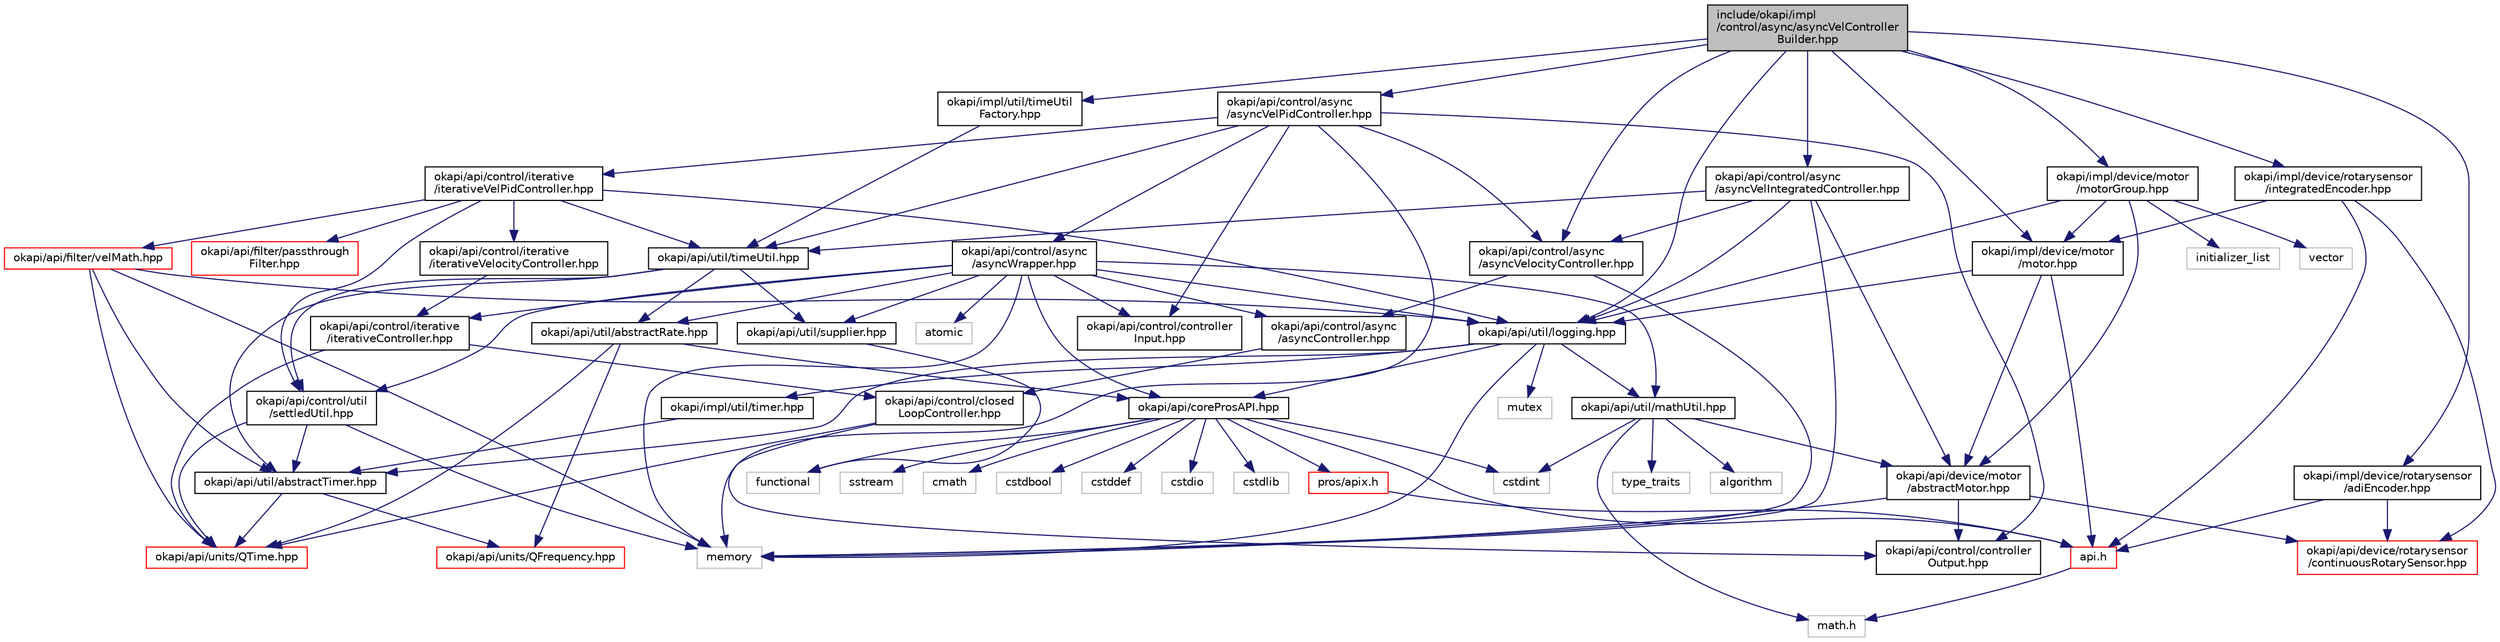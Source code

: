 digraph "include/okapi/impl/control/async/asyncVelControllerBuilder.hpp"
{
 // LATEX_PDF_SIZE
  edge [fontname="Helvetica",fontsize="10",labelfontname="Helvetica",labelfontsize="10"];
  node [fontname="Helvetica",fontsize="10",shape=record];
  Node1 [label="include/okapi/impl\l/control/async/asyncVelController\lBuilder.hpp",height=0.2,width=0.4,color="black", fillcolor="grey75", style="filled", fontcolor="black",tooltip=" "];
  Node1 -> Node2 [color="midnightblue",fontsize="10",style="solid"];
  Node2 [label="okapi/api/control/async\l/asyncVelIntegratedController.hpp",height=0.2,width=0.4,color="black", fillcolor="white", style="filled",URL="$asyncVelIntegratedController_8hpp.html",tooltip=" "];
  Node2 -> Node3 [color="midnightblue",fontsize="10",style="solid"];
  Node3 [label="memory",height=0.2,width=0.4,color="grey75", fillcolor="white", style="filled",tooltip=" "];
  Node2 -> Node4 [color="midnightblue",fontsize="10",style="solid"];
  Node4 [label="okapi/api/control/async\l/asyncVelocityController.hpp",height=0.2,width=0.4,color="black", fillcolor="white", style="filled",URL="$asyncVelocityController_8hpp.html",tooltip=" "];
  Node4 -> Node3 [color="midnightblue",fontsize="10",style="solid"];
  Node4 -> Node5 [color="midnightblue",fontsize="10",style="solid"];
  Node5 [label="okapi/api/control/async\l/asyncController.hpp",height=0.2,width=0.4,color="black", fillcolor="white", style="filled",URL="$asyncController_8hpp.html",tooltip=" "];
  Node5 -> Node6 [color="midnightblue",fontsize="10",style="solid"];
  Node6 [label="okapi/api/control/closed\lLoopController.hpp",height=0.2,width=0.4,color="black", fillcolor="white", style="filled",URL="$closedLoopController_8hpp.html",tooltip=" "];
  Node6 -> Node7 [color="midnightblue",fontsize="10",style="solid"];
  Node7 [label="okapi/api/control/controller\lOutput.hpp",height=0.2,width=0.4,color="black", fillcolor="white", style="filled",URL="$controllerOutput_8hpp.html",tooltip=" "];
  Node6 -> Node8 [color="midnightblue",fontsize="10",style="solid"];
  Node8 [label="okapi/api/units/QTime.hpp",height=0.2,width=0.4,color="red", fillcolor="white", style="filled",URL="$QTime_8hpp.html",tooltip=" "];
  Node2 -> Node12 [color="midnightblue",fontsize="10",style="solid"];
  Node12 [label="okapi/api/device/motor\l/abstractMotor.hpp",height=0.2,width=0.4,color="black", fillcolor="white", style="filled",URL="$abstractMotor_8hpp.html",tooltip=" "];
  Node12 -> Node3 [color="midnightblue",fontsize="10",style="solid"];
  Node12 -> Node7 [color="midnightblue",fontsize="10",style="solid"];
  Node12 -> Node13 [color="midnightblue",fontsize="10",style="solid"];
  Node13 [label="okapi/api/device/rotarysensor\l/continuousRotarySensor.hpp",height=0.2,width=0.4,color="red", fillcolor="white", style="filled",URL="$continuousRotarySensor_8hpp.html",tooltip=" "];
  Node2 -> Node118 [color="midnightblue",fontsize="10",style="solid"];
  Node118 [label="okapi/api/util/logging.hpp",height=0.2,width=0.4,color="black", fillcolor="white", style="filled",URL="$logging_8hpp.html",tooltip=" "];
  Node118 -> Node3 [color="midnightblue",fontsize="10",style="solid"];
  Node118 -> Node119 [color="midnightblue",fontsize="10",style="solid"];
  Node119 [label="mutex",height=0.2,width=0.4,color="grey75", fillcolor="white", style="filled",tooltip=" "];
  Node118 -> Node16 [color="midnightblue",fontsize="10",style="solid"];
  Node16 [label="okapi/api/coreProsAPI.hpp",height=0.2,width=0.4,color="black", fillcolor="white", style="filled",URL="$coreProsAPI_8hpp.html",tooltip=" "];
  Node16 -> Node10 [color="midnightblue",fontsize="10",style="solid"];
  Node10 [label="cmath",height=0.2,width=0.4,color="grey75", fillcolor="white", style="filled",tooltip=" "];
  Node16 -> Node17 [color="midnightblue",fontsize="10",style="solid"];
  Node17 [label="cstdbool",height=0.2,width=0.4,color="grey75", fillcolor="white", style="filled",tooltip=" "];
  Node16 -> Node18 [color="midnightblue",fontsize="10",style="solid"];
  Node18 [label="cstddef",height=0.2,width=0.4,color="grey75", fillcolor="white", style="filled",tooltip=" "];
  Node16 -> Node19 [color="midnightblue",fontsize="10",style="solid"];
  Node19 [label="cstdint",height=0.2,width=0.4,color="grey75", fillcolor="white", style="filled",tooltip=" "];
  Node16 -> Node20 [color="midnightblue",fontsize="10",style="solid"];
  Node20 [label="cstdio",height=0.2,width=0.4,color="grey75", fillcolor="white", style="filled",tooltip=" "];
  Node16 -> Node21 [color="midnightblue",fontsize="10",style="solid"];
  Node21 [label="cstdlib",height=0.2,width=0.4,color="grey75", fillcolor="white", style="filled",tooltip=" "];
  Node16 -> Node22 [color="midnightblue",fontsize="10",style="solid"];
  Node22 [label="functional",height=0.2,width=0.4,color="grey75", fillcolor="white", style="filled",tooltip=" "];
  Node16 -> Node23 [color="midnightblue",fontsize="10",style="solid"];
  Node23 [label="sstream",height=0.2,width=0.4,color="grey75", fillcolor="white", style="filled",tooltip=" "];
  Node16 -> Node24 [color="midnightblue",fontsize="10",style="solid"];
  Node24 [label="api.h",height=0.2,width=0.4,color="red", fillcolor="white", style="filled",URL="$api_8h.html",tooltip=" "];
  Node24 -> Node26 [color="midnightblue",fontsize="10",style="solid"];
  Node26 [label="math.h",height=0.2,width=0.4,color="grey75", fillcolor="white", style="filled",tooltip=" "];
  Node16 -> Node116 [color="midnightblue",fontsize="10",style="solid"];
  Node116 [label="pros/apix.h",height=0.2,width=0.4,color="red", fillcolor="white", style="filled",URL="$apix_8h.html",tooltip=" "];
  Node116 -> Node24 [color="midnightblue",fontsize="10",style="solid"];
  Node118 -> Node120 [color="midnightblue",fontsize="10",style="solid"];
  Node120 [label="okapi/api/util/abstractTimer.hpp",height=0.2,width=0.4,color="black", fillcolor="white", style="filled",URL="$abstractTimer_8hpp.html",tooltip=" "];
  Node120 -> Node121 [color="midnightblue",fontsize="10",style="solid"];
  Node121 [label="okapi/api/units/QFrequency.hpp",height=0.2,width=0.4,color="red", fillcolor="white", style="filled",URL="$QFrequency_8hpp.html",tooltip=" "];
  Node120 -> Node8 [color="midnightblue",fontsize="10",style="solid"];
  Node118 -> Node122 [color="midnightblue",fontsize="10",style="solid"];
  Node122 [label="okapi/api/util/mathUtil.hpp",height=0.2,width=0.4,color="black", fillcolor="white", style="filled",URL="$mathUtil_8hpp.html",tooltip=" "];
  Node122 -> Node26 [color="midnightblue",fontsize="10",style="solid"];
  Node122 -> Node123 [color="midnightblue",fontsize="10",style="solid"];
  Node123 [label="algorithm",height=0.2,width=0.4,color="grey75", fillcolor="white", style="filled",tooltip=" "];
  Node122 -> Node19 [color="midnightblue",fontsize="10",style="solid"];
  Node122 -> Node124 [color="midnightblue",fontsize="10",style="solid"];
  Node124 [label="type_traits",height=0.2,width=0.4,color="grey75", fillcolor="white", style="filled",tooltip=" "];
  Node122 -> Node12 [color="midnightblue",fontsize="10",style="solid"];
  Node118 -> Node125 [color="midnightblue",fontsize="10",style="solid"];
  Node125 [label="okapi/impl/util/timer.hpp",height=0.2,width=0.4,color="black", fillcolor="white", style="filled",URL="$okapi_2impl_2util_2timer_8hpp.html",tooltip=" "];
  Node125 -> Node120 [color="midnightblue",fontsize="10",style="solid"];
  Node2 -> Node126 [color="midnightblue",fontsize="10",style="solid"];
  Node126 [label="okapi/api/util/timeUtil.hpp",height=0.2,width=0.4,color="black", fillcolor="white", style="filled",URL="$timeUtil_8hpp.html",tooltip=" "];
  Node126 -> Node127 [color="midnightblue",fontsize="10",style="solid"];
  Node127 [label="okapi/api/control/util\l/settledUtil.hpp",height=0.2,width=0.4,color="black", fillcolor="white", style="filled",URL="$settledUtil_8hpp.html",tooltip=" "];
  Node127 -> Node3 [color="midnightblue",fontsize="10",style="solid"];
  Node127 -> Node8 [color="midnightblue",fontsize="10",style="solid"];
  Node127 -> Node120 [color="midnightblue",fontsize="10",style="solid"];
  Node126 -> Node128 [color="midnightblue",fontsize="10",style="solid"];
  Node128 [label="okapi/api/util/abstractRate.hpp",height=0.2,width=0.4,color="black", fillcolor="white", style="filled",URL="$abstractRate_8hpp.html",tooltip=" "];
  Node128 -> Node16 [color="midnightblue",fontsize="10",style="solid"];
  Node128 -> Node121 [color="midnightblue",fontsize="10",style="solid"];
  Node128 -> Node8 [color="midnightblue",fontsize="10",style="solid"];
  Node126 -> Node120 [color="midnightblue",fontsize="10",style="solid"];
  Node126 -> Node129 [color="midnightblue",fontsize="10",style="solid"];
  Node129 [label="okapi/api/util/supplier.hpp",height=0.2,width=0.4,color="black", fillcolor="white", style="filled",URL="$supplier_8hpp.html",tooltip=" "];
  Node129 -> Node22 [color="midnightblue",fontsize="10",style="solid"];
  Node1 -> Node130 [color="midnightblue",fontsize="10",style="solid"];
  Node130 [label="okapi/api/control/async\l/asyncVelPidController.hpp",height=0.2,width=0.4,color="black", fillcolor="white", style="filled",URL="$asyncVelPidController_8hpp.html",tooltip=" "];
  Node130 -> Node3 [color="midnightblue",fontsize="10",style="solid"];
  Node130 -> Node4 [color="midnightblue",fontsize="10",style="solid"];
  Node130 -> Node131 [color="midnightblue",fontsize="10",style="solid"];
  Node131 [label="okapi/api/control/async\l/asyncWrapper.hpp",height=0.2,width=0.4,color="black", fillcolor="white", style="filled",URL="$asyncWrapper_8hpp.html",tooltip=" "];
  Node131 -> Node132 [color="midnightblue",fontsize="10",style="solid"];
  Node132 [label="atomic",height=0.2,width=0.4,color="grey75", fillcolor="white", style="filled",tooltip=" "];
  Node131 -> Node3 [color="midnightblue",fontsize="10",style="solid"];
  Node131 -> Node5 [color="midnightblue",fontsize="10",style="solid"];
  Node131 -> Node15 [color="midnightblue",fontsize="10",style="solid"];
  Node15 [label="okapi/api/control/controller\lInput.hpp",height=0.2,width=0.4,color="black", fillcolor="white", style="filled",URL="$controllerInput_8hpp.html",tooltip=" "];
  Node131 -> Node133 [color="midnightblue",fontsize="10",style="solid"];
  Node133 [label="okapi/api/control/iterative\l/iterativeController.hpp",height=0.2,width=0.4,color="black", fillcolor="white", style="filled",URL="$iterativeController_8hpp.html",tooltip=" "];
  Node133 -> Node6 [color="midnightblue",fontsize="10",style="solid"];
  Node133 -> Node8 [color="midnightblue",fontsize="10",style="solid"];
  Node131 -> Node127 [color="midnightblue",fontsize="10",style="solid"];
  Node131 -> Node16 [color="midnightblue",fontsize="10",style="solid"];
  Node131 -> Node128 [color="midnightblue",fontsize="10",style="solid"];
  Node131 -> Node118 [color="midnightblue",fontsize="10",style="solid"];
  Node131 -> Node122 [color="midnightblue",fontsize="10",style="solid"];
  Node131 -> Node129 [color="midnightblue",fontsize="10",style="solid"];
  Node130 -> Node15 [color="midnightblue",fontsize="10",style="solid"];
  Node130 -> Node7 [color="midnightblue",fontsize="10",style="solid"];
  Node130 -> Node134 [color="midnightblue",fontsize="10",style="solid"];
  Node134 [label="okapi/api/control/iterative\l/iterativeVelPidController.hpp",height=0.2,width=0.4,color="black", fillcolor="white", style="filled",URL="$iterativeVelPidController_8hpp.html",tooltip=" "];
  Node134 -> Node135 [color="midnightblue",fontsize="10",style="solid"];
  Node135 [label="okapi/api/control/iterative\l/iterativeVelocityController.hpp",height=0.2,width=0.4,color="black", fillcolor="white", style="filled",URL="$iterativeVelocityController_8hpp.html",tooltip=" "];
  Node135 -> Node133 [color="midnightblue",fontsize="10",style="solid"];
  Node134 -> Node127 [color="midnightblue",fontsize="10",style="solid"];
  Node134 -> Node136 [color="midnightblue",fontsize="10",style="solid"];
  Node136 [label="okapi/api/filter/passthrough\lFilter.hpp",height=0.2,width=0.4,color="red", fillcolor="white", style="filled",URL="$passthroughFilter_8hpp.html",tooltip=" "];
  Node134 -> Node138 [color="midnightblue",fontsize="10",style="solid"];
  Node138 [label="okapi/api/filter/velMath.hpp",height=0.2,width=0.4,color="red", fillcolor="white", style="filled",URL="$velMath_8hpp.html",tooltip=" "];
  Node138 -> Node3 [color="midnightblue",fontsize="10",style="solid"];
  Node138 -> Node8 [color="midnightblue",fontsize="10",style="solid"];
  Node138 -> Node120 [color="midnightblue",fontsize="10",style="solid"];
  Node138 -> Node118 [color="midnightblue",fontsize="10",style="solid"];
  Node134 -> Node118 [color="midnightblue",fontsize="10",style="solid"];
  Node134 -> Node126 [color="midnightblue",fontsize="10",style="solid"];
  Node130 -> Node126 [color="midnightblue",fontsize="10",style="solid"];
  Node1 -> Node4 [color="midnightblue",fontsize="10",style="solid"];
  Node1 -> Node118 [color="midnightblue",fontsize="10",style="solid"];
  Node1 -> Node145 [color="midnightblue",fontsize="10",style="solid"];
  Node145 [label="okapi/impl/device/motor\l/motor.hpp",height=0.2,width=0.4,color="black", fillcolor="white", style="filled",URL="$motor_8hpp.html",tooltip=" "];
  Node145 -> Node24 [color="midnightblue",fontsize="10",style="solid"];
  Node145 -> Node12 [color="midnightblue",fontsize="10",style="solid"];
  Node145 -> Node118 [color="midnightblue",fontsize="10",style="solid"];
  Node1 -> Node146 [color="midnightblue",fontsize="10",style="solid"];
  Node146 [label="okapi/impl/device/motor\l/motorGroup.hpp",height=0.2,width=0.4,color="black", fillcolor="white", style="filled",URL="$motorGroup_8hpp.html",tooltip=" "];
  Node146 -> Node140 [color="midnightblue",fontsize="10",style="solid"];
  Node140 [label="initializer_list",height=0.2,width=0.4,color="grey75", fillcolor="white", style="filled",tooltip=" "];
  Node146 -> Node141 [color="midnightblue",fontsize="10",style="solid"];
  Node141 [label="vector",height=0.2,width=0.4,color="grey75", fillcolor="white", style="filled",tooltip=" "];
  Node146 -> Node12 [color="midnightblue",fontsize="10",style="solid"];
  Node146 -> Node118 [color="midnightblue",fontsize="10",style="solid"];
  Node146 -> Node145 [color="midnightblue",fontsize="10",style="solid"];
  Node1 -> Node147 [color="midnightblue",fontsize="10",style="solid"];
  Node147 [label="okapi/impl/device/rotarysensor\l/adiEncoder.hpp",height=0.2,width=0.4,color="black", fillcolor="white", style="filled",URL="$adiEncoder_8hpp.html",tooltip=" "];
  Node147 -> Node24 [color="midnightblue",fontsize="10",style="solid"];
  Node147 -> Node13 [color="midnightblue",fontsize="10",style="solid"];
  Node1 -> Node148 [color="midnightblue",fontsize="10",style="solid"];
  Node148 [label="okapi/impl/device/rotarysensor\l/integratedEncoder.hpp",height=0.2,width=0.4,color="black", fillcolor="white", style="filled",URL="$integratedEncoder_8hpp.html",tooltip=" "];
  Node148 -> Node24 [color="midnightblue",fontsize="10",style="solid"];
  Node148 -> Node13 [color="midnightblue",fontsize="10",style="solid"];
  Node148 -> Node145 [color="midnightblue",fontsize="10",style="solid"];
  Node1 -> Node149 [color="midnightblue",fontsize="10",style="solid"];
  Node149 [label="okapi/impl/util/timeUtil\lFactory.hpp",height=0.2,width=0.4,color="black", fillcolor="white", style="filled",URL="$timeUtilFactory_8hpp.html",tooltip=" "];
  Node149 -> Node126 [color="midnightblue",fontsize="10",style="solid"];
}
